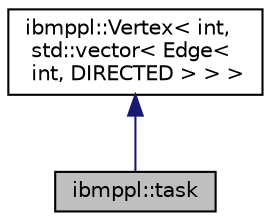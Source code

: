 digraph "ibmppl::task"
{
  edge [fontname="Helvetica",fontsize="10",labelfontname="Helvetica",labelfontsize="10"];
  node [fontname="Helvetica",fontsize="10",shape=record];
  Node1 [label="ibmppl::task",height=0.2,width=0.4,color="black", fillcolor="grey75", style="filled" fontcolor="black"];
  Node2 -> Node1 [dir="back",color="midnightblue",fontsize="10",style="solid",fontname="Helvetica"];
  Node2 [label="ibmppl::Vertex\< int,\l std::vector\< Edge\<\l int, DIRECTED \> \> \>",height=0.2,width=0.4,color="black", fillcolor="white", style="filled",URL="$classibmppl_1_1Vertex.html"];
}
